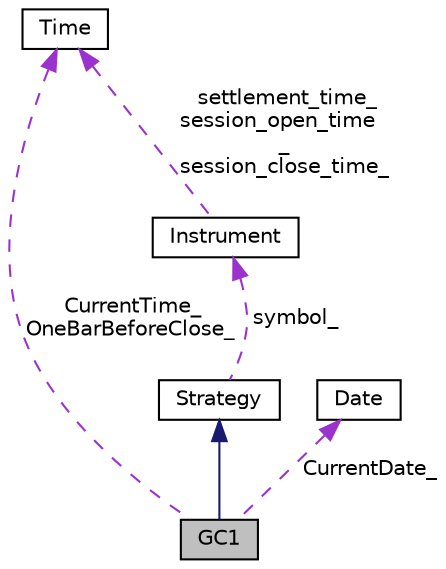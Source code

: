 digraph "GC1"
{
 // LATEX_PDF_SIZE
  edge [fontname="Helvetica",fontsize="10",labelfontname="Helvetica",labelfontsize="10"];
  node [fontname="Helvetica",fontsize="10",shape=record];
  Node1 [label="GC1",height=0.2,width=0.4,color="black", fillcolor="grey75", style="filled", fontcolor="black",tooltip=" "];
  Node2 -> Node1 [dir="back",color="midnightblue",fontsize="10",style="solid",fontname="Helvetica"];
  Node2 [label="Strategy",height=0.2,width=0.4,color="black", fillcolor="white", style="filled",URL="$class_strategy.html",tooltip=" "];
  Node3 -> Node2 [dir="back",color="darkorchid3",fontsize="10",style="dashed",label=" symbol_" ,fontname="Helvetica"];
  Node3 [label="Instrument",height=0.2,width=0.4,color="black", fillcolor="white", style="filled",URL="$class_instrument.html",tooltip=" "];
  Node4 -> Node3 [dir="back",color="darkorchid3",fontsize="10",style="dashed",label=" settlement_time_\nsession_open_time\l_\nsession_close_time_" ,fontname="Helvetica"];
  Node4 [label="Time",height=0.2,width=0.4,color="black", fillcolor="white", style="filled",URL="$class_time.html",tooltip=" "];
  Node4 -> Node1 [dir="back",color="darkorchid3",fontsize="10",style="dashed",label=" CurrentTime_\nOneBarBeforeClose_" ,fontname="Helvetica"];
  Node5 -> Node1 [dir="back",color="darkorchid3",fontsize="10",style="dashed",label=" CurrentDate_" ,fontname="Helvetica"];
  Node5 [label="Date",height=0.2,width=0.4,color="black", fillcolor="white", style="filled",URL="$class_date.html",tooltip=" "];
}
